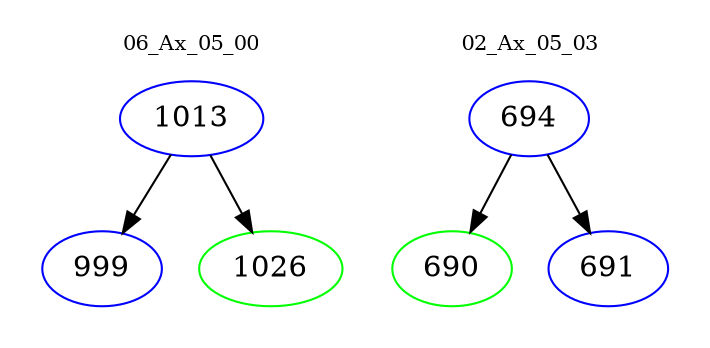 digraph{
subgraph cluster_0 {
color = white
label = "06_Ax_05_00";
fontsize=10;
T0_1013 [label="1013", color="blue"]
T0_1013 -> T0_999 [color="black"]
T0_999 [label="999", color="blue"]
T0_1013 -> T0_1026 [color="black"]
T0_1026 [label="1026", color="green"]
}
subgraph cluster_1 {
color = white
label = "02_Ax_05_03";
fontsize=10;
T1_694 [label="694", color="blue"]
T1_694 -> T1_690 [color="black"]
T1_690 [label="690", color="green"]
T1_694 -> T1_691 [color="black"]
T1_691 [label="691", color="blue"]
}
}
